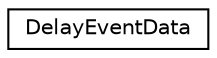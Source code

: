 digraph "Graphical Class Hierarchy"
{
 // LATEX_PDF_SIZE
  edge [fontname="Helvetica",fontsize="10",labelfontname="Helvetica",labelfontsize="10"];
  node [fontname="Helvetica",fontsize="10",shape=record];
  rankdir="LR";
  Node0 [label="DelayEventData",height=0.2,width=0.4,color="black", fillcolor="white", style="filled",URL="$classDelayEventData.html",tooltip=" "];
}
